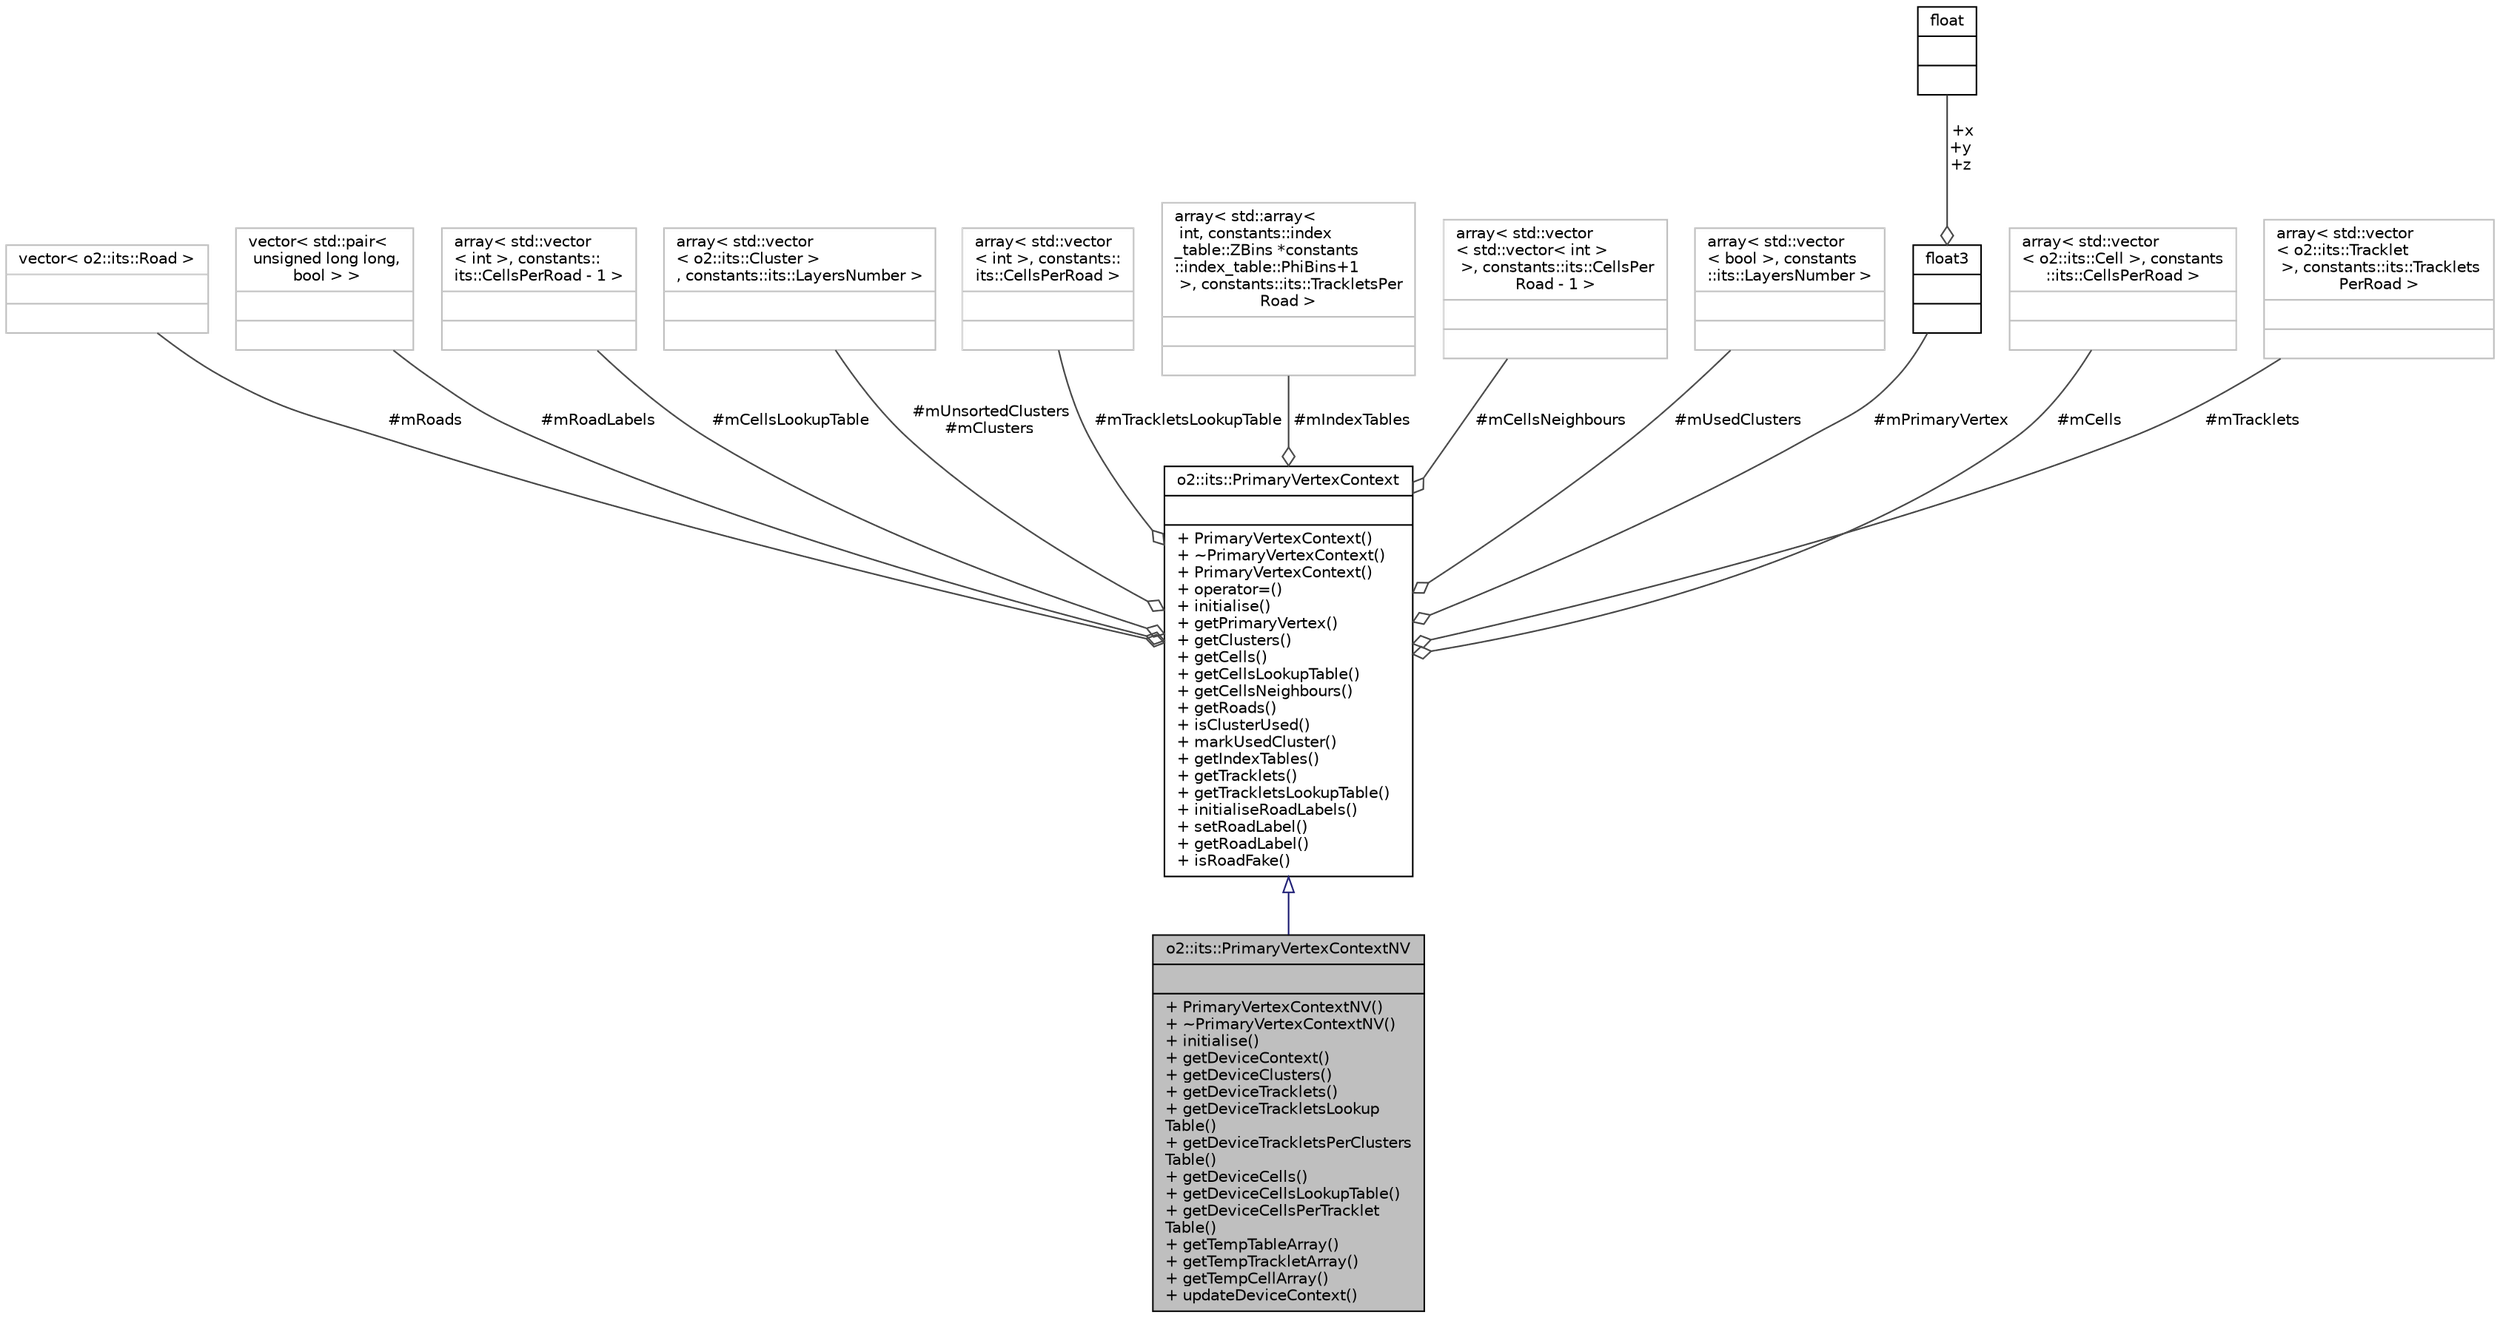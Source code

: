 digraph "o2::its::PrimaryVertexContextNV"
{
 // INTERACTIVE_SVG=YES
  bgcolor="transparent";
  edge [fontname="Helvetica",fontsize="10",labelfontname="Helvetica",labelfontsize="10"];
  node [fontname="Helvetica",fontsize="10",shape=record];
  Node2 [label="{o2::its::PrimaryVertexContextNV\n||+ PrimaryVertexContextNV()\l+ ~PrimaryVertexContextNV()\l+ initialise()\l+ getDeviceContext()\l+ getDeviceClusters()\l+ getDeviceTracklets()\l+ getDeviceTrackletsLookup\lTable()\l+ getDeviceTrackletsPerClusters\lTable()\l+ getDeviceCells()\l+ getDeviceCellsLookupTable()\l+ getDeviceCellsPerTracklet\lTable()\l+ getTempTableArray()\l+ getTempTrackletArray()\l+ getTempCellArray()\l+ updateDeviceContext()\l}",height=0.2,width=0.4,color="black", fillcolor="grey75", style="filled", fontcolor="black"];
  Node3 -> Node2 [dir="back",color="midnightblue",fontsize="10",style="solid",arrowtail="onormal",fontname="Helvetica"];
  Node3 [label="{o2::its::PrimaryVertexContext\n||+ PrimaryVertexContext()\l+ ~PrimaryVertexContext()\l+ PrimaryVertexContext()\l+ operator=()\l+ initialise()\l+ getPrimaryVertex()\l+ getClusters()\l+ getCells()\l+ getCellsLookupTable()\l+ getCellsNeighbours()\l+ getRoads()\l+ isClusterUsed()\l+ markUsedCluster()\l+ getIndexTables()\l+ getTracklets()\l+ getTrackletsLookupTable()\l+ initialiseRoadLabels()\l+ setRoadLabel()\l+ getRoadLabel()\l+ isRoadFake()\l}",height=0.2,width=0.4,color="black",URL="$df/dde/classo2_1_1its_1_1PrimaryVertexContext.html"];
  Node4 -> Node3 [color="grey25",fontsize="10",style="solid",label=" #mRoads" ,arrowhead="odiamond",fontname="Helvetica"];
  Node4 [label="{vector\< o2::its::Road \>\n||}",height=0.2,width=0.4,color="grey75"];
  Node5 -> Node3 [color="grey25",fontsize="10",style="solid",label=" #mRoadLabels" ,arrowhead="odiamond",fontname="Helvetica"];
  Node5 [label="{vector\< std::pair\<\l unsigned long long,\l bool \> \>\n||}",height=0.2,width=0.4,color="grey75"];
  Node6 -> Node3 [color="grey25",fontsize="10",style="solid",label=" #mCellsLookupTable" ,arrowhead="odiamond",fontname="Helvetica"];
  Node6 [label="{array\< std::vector\l\< int \>, constants::\lits::CellsPerRoad - 1 \>\n||}",height=0.2,width=0.4,color="grey75"];
  Node7 -> Node3 [color="grey25",fontsize="10",style="solid",label=" #mUnsortedClusters\n#mClusters" ,arrowhead="odiamond",fontname="Helvetica"];
  Node7 [label="{array\< std::vector\l\< o2::its::Cluster \>\l, constants::its::LayersNumber \>\n||}",height=0.2,width=0.4,color="grey75"];
  Node8 -> Node3 [color="grey25",fontsize="10",style="solid",label=" #mTrackletsLookupTable" ,arrowhead="odiamond",fontname="Helvetica"];
  Node8 [label="{array\< std::vector\l\< int \>, constants::\lits::CellsPerRoad \>\n||}",height=0.2,width=0.4,color="grey75"];
  Node9 -> Node3 [color="grey25",fontsize="10",style="solid",label=" #mIndexTables" ,arrowhead="odiamond",fontname="Helvetica"];
  Node9 [label="{array\< std::array\<\l int, constants::index\l_table::ZBins *constants\l::index_table::PhiBins+1\l \>, constants::its::TrackletsPer\lRoad \>\n||}",height=0.2,width=0.4,color="grey75"];
  Node10 -> Node3 [color="grey25",fontsize="10",style="solid",label=" #mCellsNeighbours" ,arrowhead="odiamond",fontname="Helvetica"];
  Node10 [label="{array\< std::vector\l\< std::vector\< int \>\l \>, constants::its::CellsPer\lRoad - 1 \>\n||}",height=0.2,width=0.4,color="grey75"];
  Node11 -> Node3 [color="grey25",fontsize="10",style="solid",label=" #mUsedClusters" ,arrowhead="odiamond",fontname="Helvetica"];
  Node11 [label="{array\< std::vector\l\< bool \>, constants\l::its::LayersNumber \>\n||}",height=0.2,width=0.4,color="grey75"];
  Node12 -> Node3 [color="grey25",fontsize="10",style="solid",label=" #mPrimaryVertex" ,arrowhead="odiamond",fontname="Helvetica"];
  Node12 [label="{float3\n||}",height=0.2,width=0.4,color="black",URL="$d9/d19/structfloat3.html"];
  Node13 -> Node12 [color="grey25",fontsize="10",style="solid",label=" +x\n+y\n+z" ,arrowhead="odiamond",fontname="Helvetica"];
  Node13 [label="{float\n||}",height=0.2,width=0.4,color="black",URL="$d4/dc3/classfloat.html"];
  Node14 -> Node3 [color="grey25",fontsize="10",style="solid",label=" #mCells" ,arrowhead="odiamond",fontname="Helvetica"];
  Node14 [label="{array\< std::vector\l\< o2::its::Cell \>, constants\l::its::CellsPerRoad \>\n||}",height=0.2,width=0.4,color="grey75"];
  Node15 -> Node3 [color="grey25",fontsize="10",style="solid",label=" #mTracklets" ,arrowhead="odiamond",fontname="Helvetica"];
  Node15 [label="{array\< std::vector\l\< o2::its::Tracklet\l \>, constants::its::Tracklets\lPerRoad \>\n||}",height=0.2,width=0.4,color="grey75"];
}

